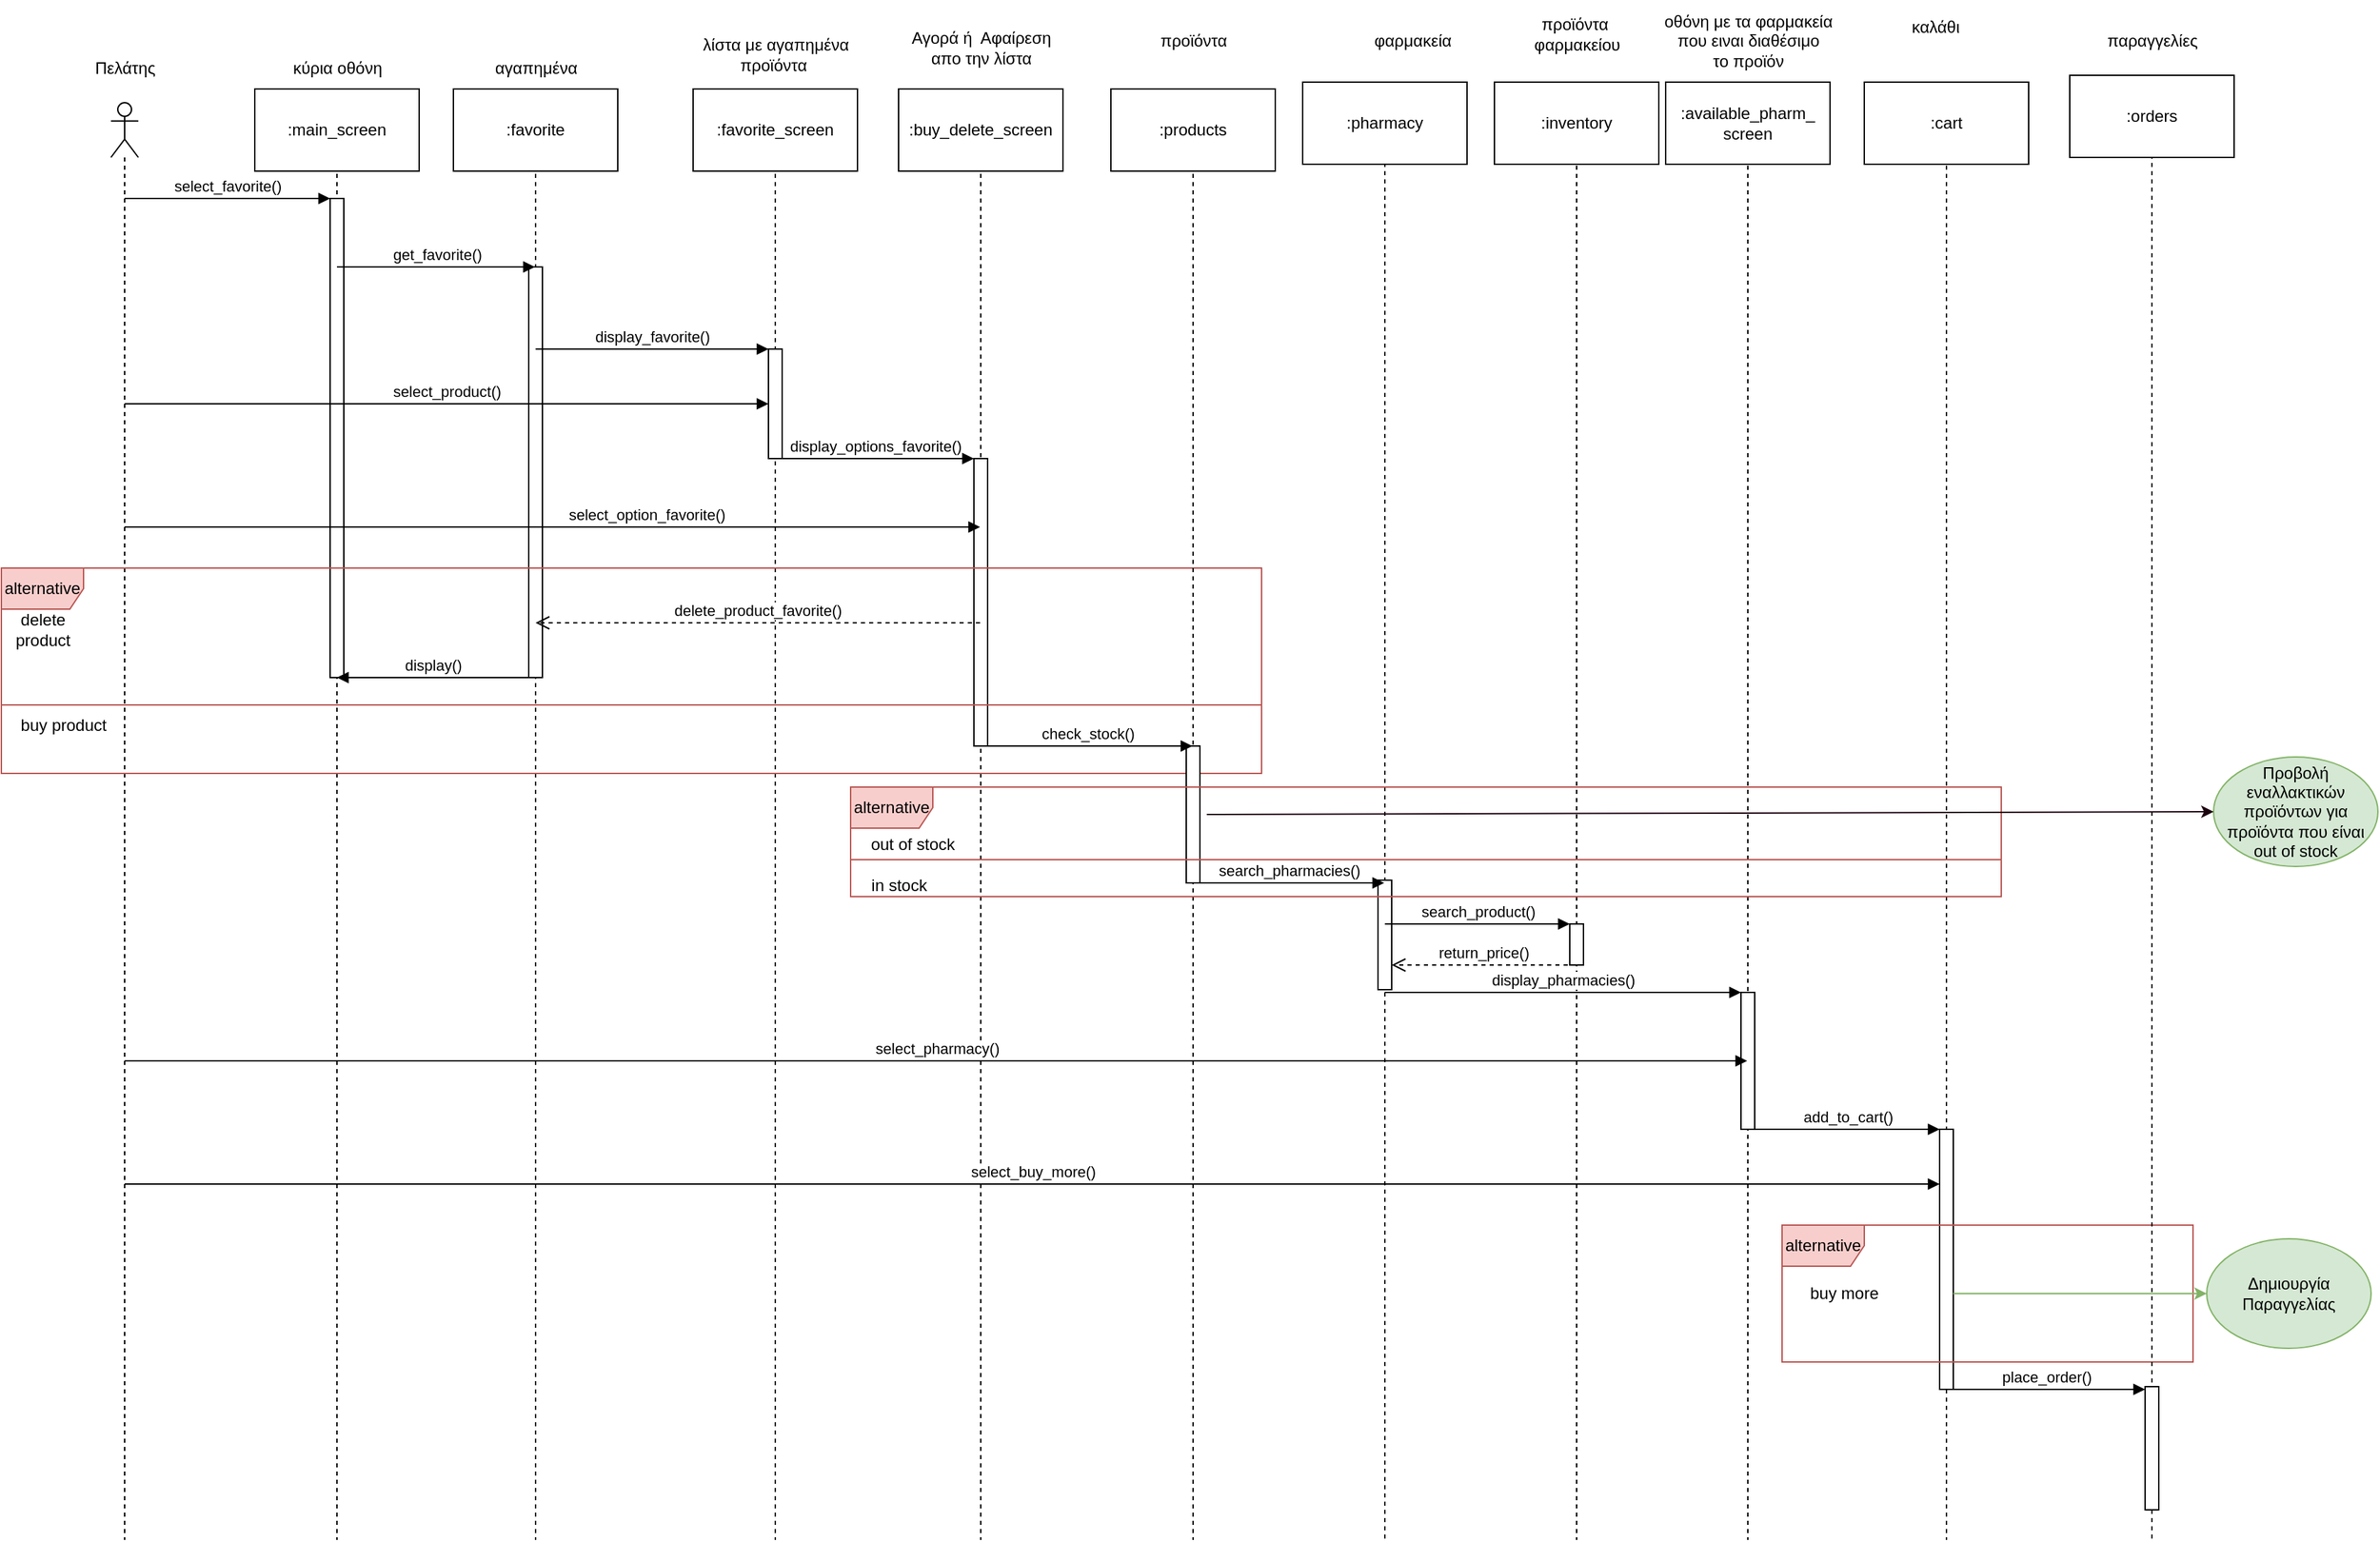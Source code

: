 <mxfile version="21.2.8" type="device">
  <diagram name="Page-1" id="ulki-N4J8WldrZATpQrh">
    <mxGraphModel dx="1050" dy="621" grid="1" gridSize="10" guides="1" tooltips="1" connect="1" arrows="1" fold="1" page="1" pageScale="1" pageWidth="850" pageHeight="1100" math="0" shadow="0">
      <root>
        <mxCell id="0" />
        <mxCell id="1" parent="0" />
        <mxCell id="xNq4Y7TESOwuwN4H6xTc-1" value="" style="shape=umlLifeline;perimeter=lifelinePerimeter;whiteSpace=wrap;html=1;container=1;dropTarget=0;collapsible=0;recursiveResize=0;outlineConnect=0;portConstraint=eastwest;newEdgeStyle={&quot;edgeStyle&quot;:&quot;elbowEdgeStyle&quot;,&quot;elbow&quot;:&quot;vertical&quot;,&quot;curved&quot;:0,&quot;rounded&quot;:0};participant=umlActor;" parent="1" vertex="1">
          <mxGeometry x="80" y="110" width="20" height="1050" as="geometry" />
        </mxCell>
        <mxCell id="xNq4Y7TESOwuwN4H6xTc-2" value="Πελάτης" style="text;html=1;align=center;verticalAlign=middle;resizable=0;points=[];autosize=1;strokeColor=none;fillColor=none;" parent="1" vertex="1">
          <mxGeometry x="55" y="70" width="70" height="30" as="geometry" />
        </mxCell>
        <mxCell id="xNq4Y7TESOwuwN4H6xTc-3" value="" style="shape=umlLifeline;perimeter=lifelinePerimeter;whiteSpace=wrap;html=1;container=1;dropTarget=0;collapsible=0;recursiveResize=0;outlineConnect=0;portConstraint=eastwest;newEdgeStyle={&quot;edgeStyle&quot;:&quot;elbowEdgeStyle&quot;,&quot;elbow&quot;:&quot;vertical&quot;,&quot;curved&quot;:0,&quot;rounded&quot;:0};participant=umlBoundary;" parent="1" vertex="1">
          <mxGeometry x="220" y="110" width="50" height="1050" as="geometry" />
        </mxCell>
        <mxCell id="xNq4Y7TESOwuwN4H6xTc-7" value="" style="html=1;points=[];perimeter=orthogonalPerimeter;outlineConnect=0;targetShapes=umlLifeline;portConstraint=eastwest;newEdgeStyle={&quot;edgeStyle&quot;:&quot;elbowEdgeStyle&quot;,&quot;elbow&quot;:&quot;vertical&quot;,&quot;curved&quot;:0,&quot;rounded&quot;:0};" parent="xNq4Y7TESOwuwN4H6xTc-3" vertex="1">
          <mxGeometry x="20" y="70" width="10" height="350" as="geometry" />
        </mxCell>
        <mxCell id="xNq4Y7TESOwuwN4H6xTc-4" value="κύρια οθόνη" style="text;html=1;align=center;verticalAlign=middle;resizable=0;points=[];autosize=1;strokeColor=none;fillColor=none;" parent="1" vertex="1">
          <mxGeometry x="200" y="70" width="90" height="30" as="geometry" />
        </mxCell>
        <mxCell id="xNq4Y7TESOwuwN4H6xTc-5" value="" style="shape=umlLifeline;perimeter=lifelinePerimeter;whiteSpace=wrap;html=1;container=1;dropTarget=0;collapsible=0;recursiveResize=0;outlineConnect=0;portConstraint=eastwest;newEdgeStyle={&quot;edgeStyle&quot;:&quot;elbowEdgeStyle&quot;,&quot;elbow&quot;:&quot;vertical&quot;,&quot;curved&quot;:0,&quot;rounded&quot;:0};participant=umlEntity;" parent="1" vertex="1">
          <mxGeometry x="370" y="110" width="40" height="1050" as="geometry" />
        </mxCell>
        <mxCell id="xNq4Y7TESOwuwN4H6xTc-9" value="" style="html=1;points=[];perimeter=orthogonalPerimeter;outlineConnect=0;targetShapes=umlLifeline;portConstraint=eastwest;newEdgeStyle={&quot;edgeStyle&quot;:&quot;elbowEdgeStyle&quot;,&quot;elbow&quot;:&quot;vertical&quot;,&quot;curved&quot;:0,&quot;rounded&quot;:0};" parent="xNq4Y7TESOwuwN4H6xTc-5" vertex="1">
          <mxGeometry x="15" y="120" width="10" height="300" as="geometry" />
        </mxCell>
        <mxCell id="xNq4Y7TESOwuwN4H6xTc-6" value="αγαπημένα" style="text;html=1;align=center;verticalAlign=middle;resizable=0;points=[];autosize=1;strokeColor=none;fillColor=none;" parent="1" vertex="1">
          <mxGeometry x="350" y="70" width="80" height="30" as="geometry" />
        </mxCell>
        <mxCell id="xNq4Y7TESOwuwN4H6xTc-11" value="" style="shape=umlLifeline;perimeter=lifelinePerimeter;whiteSpace=wrap;html=1;container=1;dropTarget=0;collapsible=0;recursiveResize=0;outlineConnect=0;portConstraint=eastwest;newEdgeStyle={&quot;edgeStyle&quot;:&quot;elbowEdgeStyle&quot;,&quot;elbow&quot;:&quot;vertical&quot;,&quot;curved&quot;:0,&quot;rounded&quot;:0};participant=umlBoundary;" parent="1" vertex="1">
          <mxGeometry x="540" y="110" width="50" height="1050" as="geometry" />
        </mxCell>
        <mxCell id="xNq4Y7TESOwuwN4H6xTc-13" value="" style="html=1;points=[];perimeter=orthogonalPerimeter;outlineConnect=0;targetShapes=umlLifeline;portConstraint=eastwest;newEdgeStyle={&quot;edgeStyle&quot;:&quot;elbowEdgeStyle&quot;,&quot;elbow&quot;:&quot;vertical&quot;,&quot;curved&quot;:0,&quot;rounded&quot;:0};" parent="xNq4Y7TESOwuwN4H6xTc-11" vertex="1">
          <mxGeometry x="20" y="180" width="10" height="80" as="geometry" />
        </mxCell>
        <mxCell id="xNq4Y7TESOwuwN4H6xTc-12" value="λίστα με αγαπημένα&lt;br style=&quot;border-color: var(--border-color);&quot;&gt;&lt;span style=&quot;border-color: var(--border-color);&quot;&gt;προϊόντα&amp;nbsp;&lt;/span&gt;" style="text;html=1;align=center;verticalAlign=middle;resizable=0;points=[];autosize=1;strokeColor=none;fillColor=none;" parent="1" vertex="1">
          <mxGeometry x="500" y="55" width="130" height="40" as="geometry" />
        </mxCell>
        <mxCell id="xNq4Y7TESOwuwN4H6xTc-17" value="" style="shape=umlLifeline;perimeter=lifelinePerimeter;whiteSpace=wrap;html=1;container=1;dropTarget=0;collapsible=0;recursiveResize=0;outlineConnect=0;portConstraint=eastwest;newEdgeStyle={&quot;edgeStyle&quot;:&quot;elbowEdgeStyle&quot;,&quot;elbow&quot;:&quot;vertical&quot;,&quot;curved&quot;:0,&quot;rounded&quot;:0};participant=umlBoundary;" parent="1" vertex="1">
          <mxGeometry x="690" y="110" width="50" height="1050" as="geometry" />
        </mxCell>
        <mxCell id="xNq4Y7TESOwuwN4H6xTc-19" value="" style="html=1;points=[];perimeter=orthogonalPerimeter;outlineConnect=0;targetShapes=umlLifeline;portConstraint=eastwest;newEdgeStyle={&quot;edgeStyle&quot;:&quot;elbowEdgeStyle&quot;,&quot;elbow&quot;:&quot;vertical&quot;,&quot;curved&quot;:0,&quot;rounded&quot;:0};" parent="xNq4Y7TESOwuwN4H6xTc-17" vertex="1">
          <mxGeometry x="20" y="260" width="10" height="210" as="geometry" />
        </mxCell>
        <mxCell id="xNq4Y7TESOwuwN4H6xTc-18" value="Αγορά ή&amp;nbsp; Αφαίρεση&lt;br style=&quot;border-color: var(--border-color);&quot;&gt;&lt;span style=&quot;border-color: var(--border-color);&quot;&gt;απο την λίστα&lt;/span&gt;" style="text;html=1;align=center;verticalAlign=middle;resizable=0;points=[];autosize=1;strokeColor=none;fillColor=none;" parent="1" vertex="1">
          <mxGeometry x="650" y="50" width="130" height="40" as="geometry" />
        </mxCell>
        <mxCell id="xNq4Y7TESOwuwN4H6xTc-22" value="alternative" style="shape=umlFrame;whiteSpace=wrap;html=1;pointerEvents=0;fillColor=#f8cecc;strokeColor=#b85450;" parent="1" vertex="1">
          <mxGeometry y="450" width="920" height="150" as="geometry" />
        </mxCell>
        <mxCell id="xNq4Y7TESOwuwN4H6xTc-23" value="delete&lt;br&gt;product" style="text;html=1;align=center;verticalAlign=middle;resizable=0;points=[];autosize=1;strokeColor=none;fillColor=none;" parent="1" vertex="1">
          <mxGeometry y="475" width="60" height="40" as="geometry" />
        </mxCell>
        <mxCell id="xNq4Y7TESOwuwN4H6xTc-24" value="delete_product_favorite()" style="html=1;verticalAlign=bottom;endArrow=open;dashed=1;endSize=8;edgeStyle=elbowEdgeStyle;elbow=vertical;curved=0;rounded=0;" parent="1" source="xNq4Y7TESOwuwN4H6xTc-17" target="xNq4Y7TESOwuwN4H6xTc-5" edge="1">
          <mxGeometry relative="1" as="geometry">
            <mxPoint x="530" y="494.5" as="sourcePoint" />
            <mxPoint x="450" y="494.5" as="targetPoint" />
            <Array as="points">
              <mxPoint x="480" y="490" />
            </Array>
          </mxGeometry>
        </mxCell>
        <mxCell id="xNq4Y7TESOwuwN4H6xTc-30" value="" style="shape=umlLifeline;perimeter=lifelinePerimeter;whiteSpace=wrap;html=1;container=1;dropTarget=0;collapsible=0;recursiveResize=0;outlineConnect=0;portConstraint=eastwest;newEdgeStyle={&quot;edgeStyle&quot;:&quot;elbowEdgeStyle&quot;,&quot;elbow&quot;:&quot;vertical&quot;,&quot;curved&quot;:0,&quot;rounded&quot;:0};participant=umlEntity;" parent="1" vertex="1">
          <mxGeometry x="850" y="110" width="40" height="1050" as="geometry" />
        </mxCell>
        <mxCell id="xNq4Y7TESOwuwN4H6xTc-31" value="" style="html=1;points=[];perimeter=orthogonalPerimeter;outlineConnect=0;targetShapes=umlLifeline;portConstraint=eastwest;newEdgeStyle={&quot;edgeStyle&quot;:&quot;elbowEdgeStyle&quot;,&quot;elbow&quot;:&quot;vertical&quot;,&quot;curved&quot;:0,&quot;rounded&quot;:0};" parent="xNq4Y7TESOwuwN4H6xTc-30" vertex="1">
          <mxGeometry x="15" y="470" width="10" height="100" as="geometry" />
        </mxCell>
        <mxCell id="xNq4Y7TESOwuwN4H6xTc-33" value="προϊόντα" style="text;html=1;align=center;verticalAlign=middle;resizable=0;points=[];autosize=1;strokeColor=none;fillColor=none;" parent="1" vertex="1">
          <mxGeometry x="835" y="50" width="70" height="30" as="geometry" />
        </mxCell>
        <mxCell id="xNq4Y7TESOwuwN4H6xTc-34" value="" style="shape=umlLifeline;perimeter=lifelinePerimeter;whiteSpace=wrap;html=1;container=1;dropTarget=0;collapsible=0;recursiveResize=0;outlineConnect=0;portConstraint=eastwest;newEdgeStyle={&quot;edgeStyle&quot;:&quot;elbowEdgeStyle&quot;,&quot;elbow&quot;:&quot;vertical&quot;,&quot;curved&quot;:0,&quot;rounded&quot;:0};participant=umlEntity;" parent="1" vertex="1">
          <mxGeometry x="990" y="108" width="40" height="1052" as="geometry" />
        </mxCell>
        <mxCell id="xNq4Y7TESOwuwN4H6xTc-36" value="" style="html=1;points=[];perimeter=orthogonalPerimeter;outlineConnect=0;targetShapes=umlLifeline;portConstraint=eastwest;newEdgeStyle={&quot;edgeStyle&quot;:&quot;elbowEdgeStyle&quot;,&quot;elbow&quot;:&quot;vertical&quot;,&quot;curved&quot;:0,&quot;rounded&quot;:0};" parent="xNq4Y7TESOwuwN4H6xTc-34" vertex="1">
          <mxGeometry x="15" y="570" width="10" height="80" as="geometry" />
        </mxCell>
        <mxCell id="xNq4Y7TESOwuwN4H6xTc-35" value="φαρμακεία" style="text;html=1;align=center;verticalAlign=middle;resizable=0;points=[];autosize=1;strokeColor=none;fillColor=none;" parent="1" vertex="1">
          <mxGeometry x="990" y="50" width="80" height="30" as="geometry" />
        </mxCell>
        <mxCell id="xNq4Y7TESOwuwN4H6xTc-40" value="" style="shape=umlLifeline;perimeter=lifelinePerimeter;whiteSpace=wrap;html=1;container=1;dropTarget=0;collapsible=0;recursiveResize=0;outlineConnect=0;portConstraint=eastwest;newEdgeStyle={&quot;edgeStyle&quot;:&quot;elbowEdgeStyle&quot;,&quot;elbow&quot;:&quot;vertical&quot;,&quot;curved&quot;:0,&quot;rounded&quot;:0};participant=umlBoundary;" parent="1" vertex="1">
          <mxGeometry x="1250" y="110" width="50" height="1050" as="geometry" />
        </mxCell>
        <mxCell id="xNq4Y7TESOwuwN4H6xTc-43" value="" style="html=1;points=[];perimeter=orthogonalPerimeter;outlineConnect=0;targetShapes=umlLifeline;portConstraint=eastwest;newEdgeStyle={&quot;edgeStyle&quot;:&quot;elbowEdgeStyle&quot;,&quot;elbow&quot;:&quot;vertical&quot;,&quot;curved&quot;:0,&quot;rounded&quot;:0};" parent="xNq4Y7TESOwuwN4H6xTc-40" vertex="1">
          <mxGeometry x="20" y="650" width="10" height="100" as="geometry" />
        </mxCell>
        <mxCell id="xNq4Y7TESOwuwN4H6xTc-41" value="οθόνη με τα φαρμακεία&lt;br style=&quot;border-color: var(--border-color);&quot;&gt;&lt;span style=&quot;border-color: var(--border-color);&quot;&gt;που ειναι διαθέσιμο&lt;/span&gt;&lt;br style=&quot;border-color: var(--border-color);&quot;&gt;&lt;span style=&quot;border-color: var(--border-color);&quot;&gt;το προϊόν&lt;/span&gt;" style="text;html=1;align=center;verticalAlign=middle;resizable=0;points=[];autosize=1;strokeColor=none;fillColor=none;" parent="1" vertex="1">
          <mxGeometry x="1200" y="35" width="150" height="60" as="geometry" />
        </mxCell>
        <mxCell id="xNq4Y7TESOwuwN4H6xTc-45" value="" style="shape=umlLifeline;perimeter=lifelinePerimeter;whiteSpace=wrap;html=1;container=1;dropTarget=0;collapsible=0;recursiveResize=0;outlineConnect=0;portConstraint=eastwest;newEdgeStyle={&quot;edgeStyle&quot;:&quot;elbowEdgeStyle&quot;,&quot;elbow&quot;:&quot;vertical&quot;,&quot;curved&quot;:0,&quot;rounded&quot;:0};participant=umlEntity;" parent="1" vertex="1">
          <mxGeometry x="1400" y="110" width="40" height="1050" as="geometry" />
        </mxCell>
        <mxCell id="xNq4Y7TESOwuwN4H6xTc-49" value="" style="html=1;points=[];perimeter=orthogonalPerimeter;outlineConnect=0;targetShapes=umlLifeline;portConstraint=eastwest;newEdgeStyle={&quot;edgeStyle&quot;:&quot;elbowEdgeStyle&quot;,&quot;elbow&quot;:&quot;vertical&quot;,&quot;curved&quot;:0,&quot;rounded&quot;:0};" parent="xNq4Y7TESOwuwN4H6xTc-45" vertex="1">
          <mxGeometry x="15" y="750" width="10" height="190" as="geometry" />
        </mxCell>
        <mxCell id="xNq4Y7TESOwuwN4H6xTc-47" value="&amp;nbsp;καλάθι" style="text;html=1;align=center;verticalAlign=middle;resizable=0;points=[];autosize=1;strokeColor=none;fillColor=none;" parent="1" vertex="1">
          <mxGeometry x="1380" y="40" width="60" height="30" as="geometry" />
        </mxCell>
        <mxCell id="xNq4Y7TESOwuwN4H6xTc-51" value="alternative" style="shape=umlFrame;whiteSpace=wrap;html=1;pointerEvents=0;fillColor=#f8cecc;strokeColor=#b85450;" parent="1" vertex="1">
          <mxGeometry x="1300" y="930" width="300" height="100" as="geometry" />
        </mxCell>
        <mxCell id="xNq4Y7TESOwuwN4H6xTc-53" value="" style="shape=umlLifeline;perimeter=lifelinePerimeter;whiteSpace=wrap;html=1;container=1;dropTarget=0;collapsible=0;recursiveResize=0;outlineConnect=0;portConstraint=eastwest;newEdgeStyle={&quot;edgeStyle&quot;:&quot;elbowEdgeStyle&quot;,&quot;elbow&quot;:&quot;vertical&quot;,&quot;curved&quot;:0,&quot;rounded&quot;:0};participant=umlEntity;" parent="1" vertex="1">
          <mxGeometry x="1550" y="108" width="40" height="1052" as="geometry" />
        </mxCell>
        <mxCell id="xNq4Y7TESOwuwN4H6xTc-56" value="" style="html=1;points=[];perimeter=orthogonalPerimeter;outlineConnect=0;targetShapes=umlLifeline;portConstraint=eastwest;newEdgeStyle={&quot;edgeStyle&quot;:&quot;elbowEdgeStyle&quot;,&quot;elbow&quot;:&quot;vertical&quot;,&quot;curved&quot;:0,&quot;rounded&quot;:0};" parent="xNq4Y7TESOwuwN4H6xTc-53" vertex="1">
          <mxGeometry x="15" y="940" width="10" height="90" as="geometry" />
        </mxCell>
        <mxCell id="xNq4Y7TESOwuwN4H6xTc-54" value="παραγγελίες" style="text;html=1;align=center;verticalAlign=middle;resizable=0;points=[];autosize=1;strokeColor=none;fillColor=none;" parent="1" vertex="1">
          <mxGeometry x="1525" y="50" width="90" height="30" as="geometry" />
        </mxCell>
        <mxCell id="xNq4Y7TESOwuwN4H6xTc-57" value="buy product" style="text;html=1;align=center;verticalAlign=middle;resizable=0;points=[];autosize=1;strokeColor=none;fillColor=none;" parent="1" vertex="1">
          <mxGeometry y="550" width="90" height="30" as="geometry" />
        </mxCell>
        <mxCell id="xNq4Y7TESOwuwN4H6xTc-58" value="buy more" style="text;html=1;align=center;verticalAlign=middle;resizable=0;points=[];autosize=1;strokeColor=none;fillColor=none;" parent="1" vertex="1">
          <mxGeometry x="1310" y="965" width="70" height="30" as="geometry" />
        </mxCell>
        <mxCell id="VHi2MsQaX3Q0ZuuQZwCq-1" value="" style="shape=umlLifeline;perimeter=lifelinePerimeter;whiteSpace=wrap;html=1;container=1;dropTarget=0;collapsible=0;recursiveResize=0;outlineConnect=0;portConstraint=eastwest;newEdgeStyle={&quot;edgeStyle&quot;:&quot;elbowEdgeStyle&quot;,&quot;elbow&quot;:&quot;vertical&quot;,&quot;curved&quot;:0,&quot;rounded&quot;:0};participant=umlEntity;" parent="1" vertex="1">
          <mxGeometry x="1130" y="110" width="40" height="1050" as="geometry" />
        </mxCell>
        <mxCell id="VHi2MsQaX3Q0ZuuQZwCq-5" value="" style="html=1;points=[];perimeter=orthogonalPerimeter;outlineConnect=0;targetShapes=umlLifeline;portConstraint=eastwest;newEdgeStyle={&quot;edgeStyle&quot;:&quot;elbowEdgeStyle&quot;,&quot;elbow&quot;:&quot;vertical&quot;,&quot;curved&quot;:0,&quot;rounded&quot;:0};" parent="VHi2MsQaX3Q0ZuuQZwCq-1" vertex="1">
          <mxGeometry x="15" y="600" width="10" height="30" as="geometry" />
        </mxCell>
        <mxCell id="VHi2MsQaX3Q0ZuuQZwCq-2" value="προϊόντα&amp;nbsp;&lt;br&gt;φαρμακείου" style="text;html=1;align=center;verticalAlign=middle;resizable=0;points=[];autosize=1;strokeColor=none;fillColor=none;" parent="1" vertex="1">
          <mxGeometry x="1105" y="40" width="90" height="40" as="geometry" />
        </mxCell>
        <mxCell id="VHi2MsQaX3Q0ZuuQZwCq-4" value="return_price()" style="html=1;verticalAlign=bottom;endArrow=open;dashed=1;endSize=8;edgeStyle=elbowEdgeStyle;elbow=vertical;curved=0;rounded=0;" parent="1" source="VHi2MsQaX3Q0ZuuQZwCq-1" target="xNq4Y7TESOwuwN4H6xTc-36" edge="1">
          <mxGeometry relative="1" as="geometry">
            <mxPoint x="1020" y="730" as="sourcePoint" />
            <mxPoint x="950" y="730" as="targetPoint" />
            <Array as="points">
              <mxPoint x="1120" y="740" />
              <mxPoint x="1000" y="740" />
              <mxPoint x="1010" y="750" />
              <mxPoint x="970" y="730" />
            </Array>
          </mxGeometry>
        </mxCell>
        <mxCell id="VHi2MsQaX3Q0ZuuQZwCq-6" value="alternative" style="shape=umlFrame;whiteSpace=wrap;html=1;pointerEvents=0;fillColor=#f8cecc;strokeColor=#b85450;" parent="1" vertex="1">
          <mxGeometry x="620" y="610" width="840" height="80" as="geometry" />
        </mxCell>
        <mxCell id="VHi2MsQaX3Q0ZuuQZwCq-7" value="out of stock" style="text;html=1;align=center;verticalAlign=middle;resizable=0;points=[];autosize=1;strokeColor=none;fillColor=none;" parent="1" vertex="1">
          <mxGeometry x="625" y="637" width="80" height="30" as="geometry" />
        </mxCell>
        <mxCell id="VHi2MsQaX3Q0ZuuQZwCq-8" value="Προβολή εναλλακτικών προϊόντων για προϊόντα που είναι out of stock" style="ellipse;whiteSpace=wrap;html=1;fillColor=#d5e8d4;strokeColor=#82b366;" parent="1" vertex="1">
          <mxGeometry x="1615" y="588" width="120" height="80" as="geometry" />
        </mxCell>
        <mxCell id="VHi2MsQaX3Q0ZuuQZwCq-11" value="" style="endArrow=classic;html=1;rounded=0;entryX=0;entryY=0.5;entryDx=0;entryDy=0;exitX=1.5;exitY=0.5;exitDx=0;exitDy=0;exitPerimeter=0;fillColor=#d5e8d4;strokeColor=#1C000E;" parent="1" source="xNq4Y7TESOwuwN4H6xTc-31" target="VHi2MsQaX3Q0ZuuQZwCq-8" edge="1">
          <mxGeometry width="50" height="50" relative="1" as="geometry">
            <mxPoint x="790" y="730" as="sourcePoint" />
            <mxPoint x="840" y="680" as="targetPoint" />
          </mxGeometry>
        </mxCell>
        <mxCell id="VHi2MsQaX3Q0ZuuQZwCq-13" value="in stock" style="text;html=1;align=center;verticalAlign=middle;resizable=0;points=[];autosize=1;strokeColor=none;fillColor=none;" parent="1" vertex="1">
          <mxGeometry x="625" y="667" width="60" height="30" as="geometry" />
        </mxCell>
        <mxCell id="VHi2MsQaX3Q0ZuuQZwCq-14" value="Δημιουργία Παραγγελίας" style="ellipse;whiteSpace=wrap;html=1;fillColor=#d5e8d4;strokeColor=#82b366;" parent="1" vertex="1">
          <mxGeometry x="1610" y="940" width="120" height="80" as="geometry" />
        </mxCell>
        <mxCell id="VHi2MsQaX3Q0ZuuQZwCq-15" value="" style="endArrow=classic;html=1;rounded=0;entryX=0;entryY=0.5;entryDx=0;entryDy=0;fillColor=#d5e8d4;strokeColor=#82b366;" parent="1" source="xNq4Y7TESOwuwN4H6xTc-49" target="VHi2MsQaX3Q0ZuuQZwCq-14" edge="1">
          <mxGeometry width="50" height="50" relative="1" as="geometry">
            <mxPoint x="1420" y="1040" as="sourcePoint" />
            <mxPoint x="1470" y="990" as="targetPoint" />
          </mxGeometry>
        </mxCell>
        <mxCell id="SBsLl5TB-p921PdwH_xf-1" value=":main_screen" style="rounded=0;whiteSpace=wrap;html=1;" parent="1" vertex="1">
          <mxGeometry x="185" y="100" width="120" height="60" as="geometry" />
        </mxCell>
        <mxCell id="SBsLl5TB-p921PdwH_xf-2" value=":favorite_screen" style="whiteSpace=wrap;html=1;" parent="1" vertex="1">
          <mxGeometry x="505" y="100" width="120" height="60" as="geometry" />
        </mxCell>
        <mxCell id="SBsLl5TB-p921PdwH_xf-3" value=":favorite" style="whiteSpace=wrap;html=1;" parent="1" vertex="1">
          <mxGeometry x="330" y="100" width="120" height="60" as="geometry" />
        </mxCell>
        <mxCell id="SBsLl5TB-p921PdwH_xf-4" value=":buy_delete_screen" style="whiteSpace=wrap;html=1;" parent="1" vertex="1">
          <mxGeometry x="655" y="100" width="120" height="60" as="geometry" />
        </mxCell>
        <mxCell id="SBsLl5TB-p921PdwH_xf-6" value=":products" style="whiteSpace=wrap;html=1;" parent="1" vertex="1">
          <mxGeometry x="810" y="100" width="120" height="60" as="geometry" />
        </mxCell>
        <mxCell id="SBsLl5TB-p921PdwH_xf-7" value=":pharmacy" style="whiteSpace=wrap;html=1;" parent="1" vertex="1">
          <mxGeometry x="950" y="95" width="120" height="60" as="geometry" />
        </mxCell>
        <mxCell id="SBsLl5TB-p921PdwH_xf-8" value=":inventory" style="whiteSpace=wrap;html=1;" parent="1" vertex="1">
          <mxGeometry x="1090" y="95" width="120" height="60" as="geometry" />
        </mxCell>
        <mxCell id="SBsLl5TB-p921PdwH_xf-9" value=":available_pharm_&lt;br&gt;screen" style="whiteSpace=wrap;html=1;" parent="1" vertex="1">
          <mxGeometry x="1215" y="95" width="120" height="60" as="geometry" />
        </mxCell>
        <mxCell id="SBsLl5TB-p921PdwH_xf-10" value=":cart" style="whiteSpace=wrap;html=1;" parent="1" vertex="1">
          <mxGeometry x="1360" y="95" width="120" height="60" as="geometry" />
        </mxCell>
        <mxCell id="SBsLl5TB-p921PdwH_xf-11" value=":orders" style="whiteSpace=wrap;html=1;" parent="1" vertex="1">
          <mxGeometry x="1510" y="90" width="120" height="60" as="geometry" />
        </mxCell>
        <mxCell id="47gLqL9XdeD8wmlWy0KD-1" value="select_favorite()" style="html=1;verticalAlign=bottom;endArrow=block;edgeStyle=elbowEdgeStyle;elbow=vertical;curved=0;rounded=0;" parent="1" source="xNq4Y7TESOwuwN4H6xTc-1" target="xNq4Y7TESOwuwN4H6xTc-7" edge="1">
          <mxGeometry width="80" relative="1" as="geometry">
            <mxPoint x="125" y="180" as="sourcePoint" />
            <mxPoint x="205" y="180" as="targetPoint" />
            <Array as="points">
              <mxPoint x="200" y="180" />
            </Array>
          </mxGeometry>
        </mxCell>
        <mxCell id="47gLqL9XdeD8wmlWy0KD-2" value="get_favorite()" style="html=1;verticalAlign=bottom;endArrow=block;edgeStyle=elbowEdgeStyle;elbow=vertical;curved=0;rounded=0;" parent="1" source="xNq4Y7TESOwuwN4H6xTc-3" target="xNq4Y7TESOwuwN4H6xTc-5" edge="1">
          <mxGeometry width="80" relative="1" as="geometry">
            <mxPoint x="270" y="250" as="sourcePoint" />
            <mxPoint x="350" y="250" as="targetPoint" />
            <Array as="points">
              <mxPoint x="330" y="230" />
            </Array>
          </mxGeometry>
        </mxCell>
        <mxCell id="47gLqL9XdeD8wmlWy0KD-3" value="display_favorite()" style="html=1;verticalAlign=bottom;endArrow=block;edgeStyle=elbowEdgeStyle;elbow=vertical;curved=0;rounded=0;" parent="1" source="xNq4Y7TESOwuwN4H6xTc-5" target="xNq4Y7TESOwuwN4H6xTc-13" edge="1">
          <mxGeometry width="80" relative="1" as="geometry">
            <mxPoint x="430" y="290" as="sourcePoint" />
            <mxPoint x="510" y="290" as="targetPoint" />
            <Array as="points">
              <mxPoint x="530" y="290" />
            </Array>
            <mxPoint as="offset" />
          </mxGeometry>
        </mxCell>
        <mxCell id="47gLqL9XdeD8wmlWy0KD-4" value="select_product()" style="html=1;verticalAlign=bottom;endArrow=block;edgeStyle=elbowEdgeStyle;elbow=vertical;curved=0;rounded=0;" parent="1" source="xNq4Y7TESOwuwN4H6xTc-1" target="xNq4Y7TESOwuwN4H6xTc-13" edge="1">
          <mxGeometry width="80" relative="1" as="geometry">
            <mxPoint x="400" y="360" as="sourcePoint" />
            <mxPoint x="480" y="360" as="targetPoint" />
          </mxGeometry>
        </mxCell>
        <mxCell id="47gLqL9XdeD8wmlWy0KD-5" value="display_options_favorite()" style="html=1;verticalAlign=bottom;endArrow=block;edgeStyle=elbowEdgeStyle;elbow=vertical;curved=0;rounded=0;" parent="1" source="xNq4Y7TESOwuwN4H6xTc-11" target="xNq4Y7TESOwuwN4H6xTc-19" edge="1">
          <mxGeometry width="80" relative="1" as="geometry">
            <mxPoint x="610" y="400" as="sourcePoint" />
            <mxPoint x="690" y="400" as="targetPoint" />
            <Array as="points">
              <mxPoint x="670" y="370" />
            </Array>
          </mxGeometry>
        </mxCell>
        <mxCell id="47gLqL9XdeD8wmlWy0KD-6" value="select_option_favorite()" style="html=1;verticalAlign=bottom;endArrow=block;edgeStyle=elbowEdgeStyle;elbow=vertical;curved=0;rounded=0;" parent="1" source="xNq4Y7TESOwuwN4H6xTc-1" target="xNq4Y7TESOwuwN4H6xTc-17" edge="1">
          <mxGeometry x="0.218" width="80" relative="1" as="geometry">
            <mxPoint x="575" y="430" as="sourcePoint" />
            <mxPoint x="655" y="430" as="targetPoint" />
            <Array as="points">
              <mxPoint x="620" y="420" />
              <mxPoint x="660" y="430" />
            </Array>
            <mxPoint as="offset" />
          </mxGeometry>
        </mxCell>
        <mxCell id="47gLqL9XdeD8wmlWy0KD-7" value="display()" style="html=1;verticalAlign=bottom;endArrow=block;edgeStyle=elbowEdgeStyle;elbow=vertical;curved=0;rounded=0;" parent="1" source="xNq4Y7TESOwuwN4H6xTc-9" target="xNq4Y7TESOwuwN4H6xTc-3" edge="1">
          <mxGeometry width="80" relative="1" as="geometry">
            <mxPoint x="610" y="510" as="sourcePoint" />
            <mxPoint x="690" y="510" as="targetPoint" />
            <Array as="points">
              <mxPoint x="350" y="530" />
            </Array>
          </mxGeometry>
        </mxCell>
        <mxCell id="47gLqL9XdeD8wmlWy0KD-8" value="check_stock()" style="html=1;verticalAlign=bottom;endArrow=block;edgeStyle=elbowEdgeStyle;elbow=vertical;curved=0;rounded=0;" parent="1" source="xNq4Y7TESOwuwN4H6xTc-17" target="xNq4Y7TESOwuwN4H6xTc-30" edge="1">
          <mxGeometry width="80" relative="1" as="geometry">
            <mxPoint x="740" y="610" as="sourcePoint" />
            <mxPoint x="820" y="610" as="targetPoint" />
            <Array as="points">
              <mxPoint x="830" y="580" />
            </Array>
          </mxGeometry>
        </mxCell>
        <mxCell id="47gLqL9XdeD8wmlWy0KD-9" value="search_pharmacies()" style="html=1;verticalAlign=bottom;endArrow=block;edgeStyle=elbowEdgeStyle;elbow=vertical;curved=0;rounded=0;" parent="1" source="xNq4Y7TESOwuwN4H6xTc-30" target="xNq4Y7TESOwuwN4H6xTc-34" edge="1">
          <mxGeometry width="80" relative="1" as="geometry">
            <mxPoint x="890" y="710" as="sourcePoint" />
            <mxPoint x="970" y="710" as="targetPoint" />
            <Array as="points">
              <mxPoint x="980" y="680" />
            </Array>
          </mxGeometry>
        </mxCell>
        <mxCell id="47gLqL9XdeD8wmlWy0KD-10" value="search_product()" style="html=1;verticalAlign=bottom;endArrow=block;edgeStyle=elbowEdgeStyle;elbow=vertical;curved=0;rounded=0;" parent="1" source="xNq4Y7TESOwuwN4H6xTc-34" target="VHi2MsQaX3Q0ZuuQZwCq-5" edge="1">
          <mxGeometry width="80" relative="1" as="geometry">
            <mxPoint x="1050" y="700" as="sourcePoint" />
            <mxPoint x="1130" y="700" as="targetPoint" />
            <Array as="points">
              <mxPoint x="1120" y="710" />
            </Array>
            <mxPoint as="offset" />
          </mxGeometry>
        </mxCell>
        <mxCell id="47gLqL9XdeD8wmlWy0KD-11" value="display_pharmacies()" style="html=1;verticalAlign=bottom;endArrow=block;edgeStyle=elbowEdgeStyle;elbow=vertical;curved=0;rounded=0;" parent="1" source="xNq4Y7TESOwuwN4H6xTc-34" target="xNq4Y7TESOwuwN4H6xTc-43" edge="1">
          <mxGeometry width="80" relative="1" as="geometry">
            <mxPoint x="1080" y="780" as="sourcePoint" />
            <mxPoint x="1160" y="780" as="targetPoint" />
            <Array as="points">
              <mxPoint x="1080" y="760" />
            </Array>
            <mxPoint as="offset" />
          </mxGeometry>
        </mxCell>
        <mxCell id="47gLqL9XdeD8wmlWy0KD-12" value="select_pharmacy()" style="html=1;verticalAlign=bottom;endArrow=block;edgeStyle=elbowEdgeStyle;elbow=vertical;curved=0;rounded=0;" parent="1" source="xNq4Y7TESOwuwN4H6xTc-1" target="xNq4Y7TESOwuwN4H6xTc-40" edge="1">
          <mxGeometry width="80" relative="1" as="geometry">
            <mxPoint x="610" y="610" as="sourcePoint" />
            <mxPoint x="690" y="610" as="targetPoint" />
            <Array as="points">
              <mxPoint x="940" y="810" />
              <mxPoint x="1240" y="840" />
            </Array>
          </mxGeometry>
        </mxCell>
        <mxCell id="47gLqL9XdeD8wmlWy0KD-13" value="add_to_cart()" style="html=1;verticalAlign=bottom;endArrow=block;edgeStyle=elbowEdgeStyle;elbow=vertical;curved=0;rounded=0;" parent="1" source="xNq4Y7TESOwuwN4H6xTc-43" target="xNq4Y7TESOwuwN4H6xTc-49" edge="1">
          <mxGeometry width="80" relative="1" as="geometry">
            <mxPoint x="1310" y="860" as="sourcePoint" />
            <mxPoint x="1390" y="860" as="targetPoint" />
            <Array as="points">
              <mxPoint x="1390" y="860" />
            </Array>
          </mxGeometry>
        </mxCell>
        <mxCell id="47gLqL9XdeD8wmlWy0KD-14" value="place_order()" style="html=1;verticalAlign=bottom;endArrow=block;edgeStyle=elbowEdgeStyle;elbow=vertical;curved=0;rounded=0;" parent="1" source="xNq4Y7TESOwuwN4H6xTc-45" target="xNq4Y7TESOwuwN4H6xTc-56" edge="1">
          <mxGeometry width="80" relative="1" as="geometry">
            <mxPoint x="1460" y="1060" as="sourcePoint" />
            <mxPoint x="1540" y="1060" as="targetPoint" />
            <Array as="points">
              <mxPoint x="1540" y="1050" />
            </Array>
          </mxGeometry>
        </mxCell>
        <mxCell id="47gLqL9XdeD8wmlWy0KD-15" value="select_buy_more()" style="html=1;verticalAlign=bottom;endArrow=block;edgeStyle=elbowEdgeStyle;elbow=vertical;curved=0;rounded=0;" parent="1" source="xNq4Y7TESOwuwN4H6xTc-1" target="xNq4Y7TESOwuwN4H6xTc-49" edge="1">
          <mxGeometry width="80" relative="1" as="geometry">
            <mxPoint x="1020" y="1010" as="sourcePoint" />
            <mxPoint x="1100" y="1010" as="targetPoint" />
            <Array as="points">
              <mxPoint x="830" y="900" />
            </Array>
          </mxGeometry>
        </mxCell>
        <mxCell id="88peucWGKnSQI2oUE40m-1" value="" style="line;strokeWidth=1;fillColor=#f8cecc;align=left;verticalAlign=middle;spacingTop=-1;spacingLeft=3;spacingRight=3;rotatable=0;labelPosition=right;points=[];portConstraint=eastwest;strokeColor=#b85450;" vertex="1" parent="1">
          <mxGeometry y="546" width="920" height="8" as="geometry" />
        </mxCell>
        <mxCell id="88peucWGKnSQI2oUE40m-3" value="" style="line;strokeWidth=1;fillColor=#f8cecc;align=left;verticalAlign=middle;spacingTop=-1;spacingLeft=3;spacingRight=3;rotatable=0;labelPosition=right;points=[];portConstraint=eastwest;strokeColor=#b85450;" vertex="1" parent="1">
          <mxGeometry x="620" y="659" width="840" height="8" as="geometry" />
        </mxCell>
      </root>
    </mxGraphModel>
  </diagram>
</mxfile>
